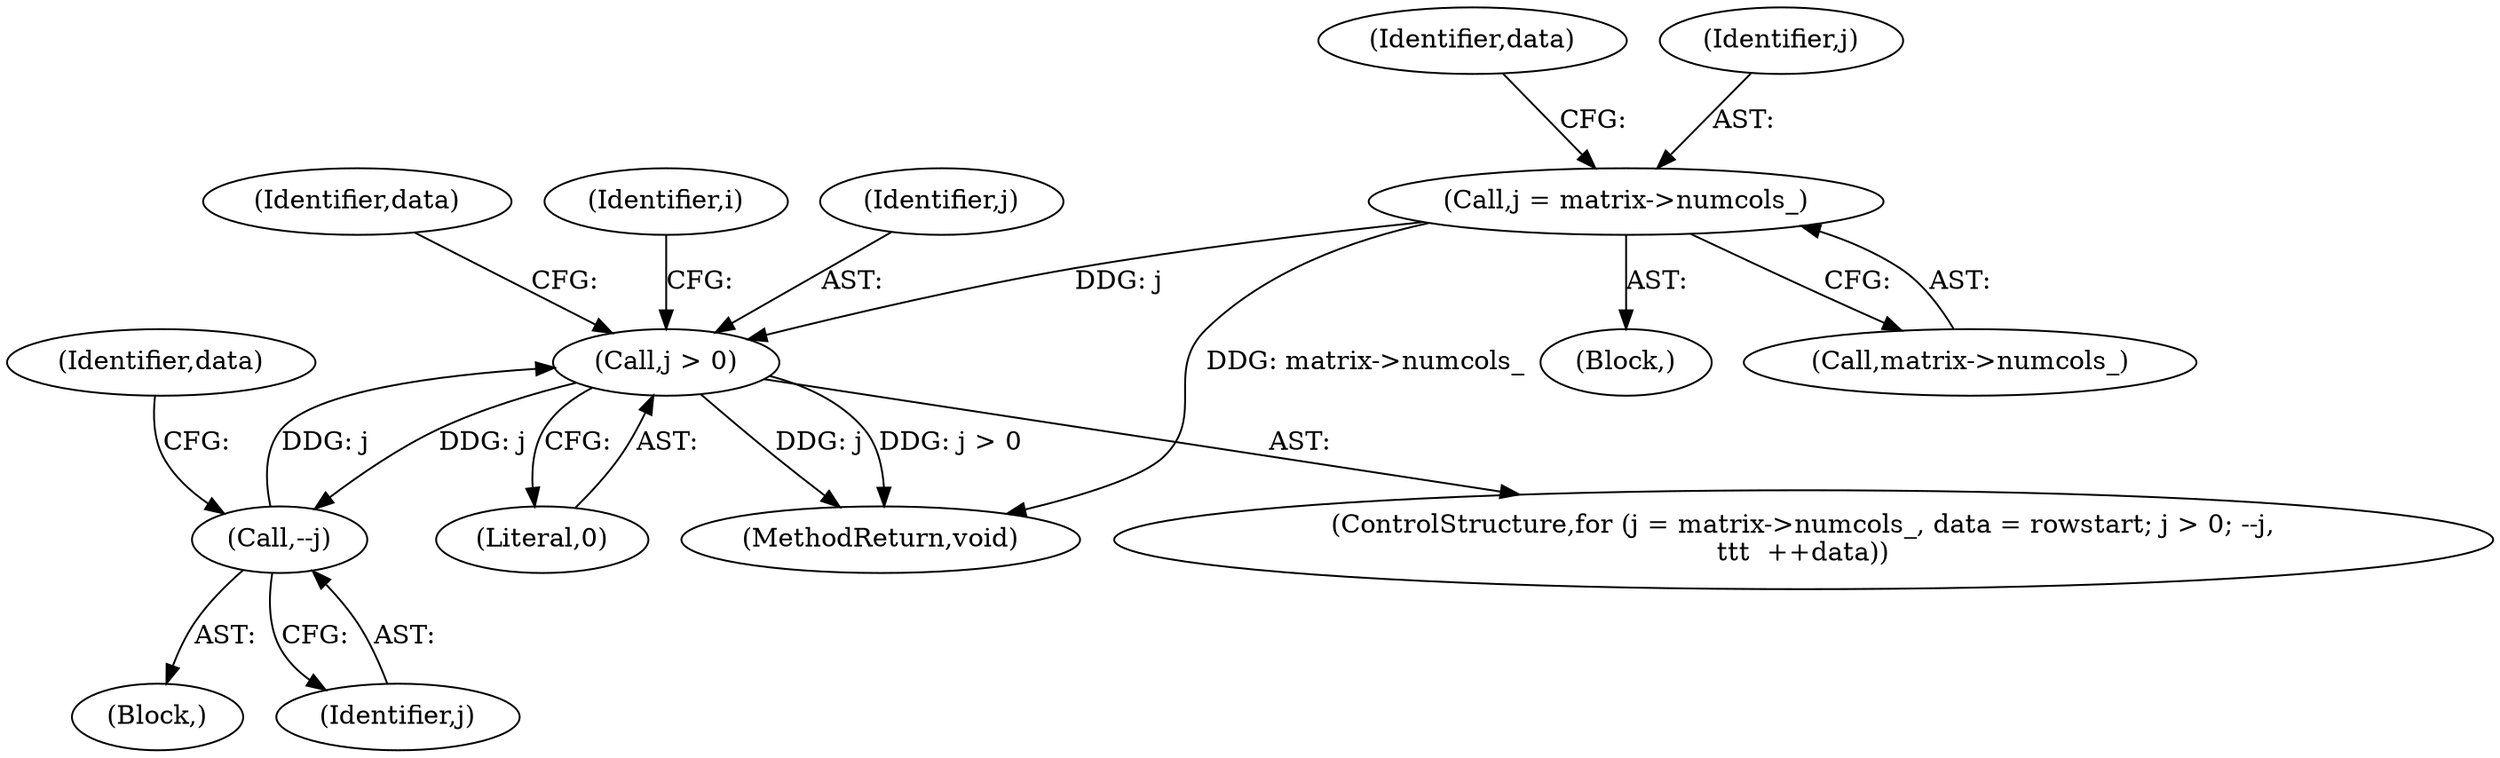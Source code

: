 digraph "0_jasper_d42b2388f7f8e0332c846675133acea151fc557a_24@pointer" {
"1000154" [label="(Call,j = matrix->numcols_)"];
"1000162" [label="(Call,j > 0)"];
"1000166" [label="(Call,--j)"];
"1000173" [label="(Identifier,data)"];
"1000175" [label="(MethodReturn,void)"];
"1000154" [label="(Call,j = matrix->numcols_)"];
"1000162" [label="(Call,j > 0)"];
"1000166" [label="(Call,--j)"];
"1000152" [label="(ControlStructure,for (j = matrix->numcols_, data = rowstart; j > 0; --j,\n\t\t\t  ++data))"];
"1000164" [label="(Literal,0)"];
"1000153" [label="(Block,)"];
"1000147" [label="(Identifier,i)"];
"1000156" [label="(Call,matrix->numcols_)"];
"1000160" [label="(Identifier,data)"];
"1000169" [label="(Identifier,data)"];
"1000163" [label="(Identifier,j)"];
"1000155" [label="(Identifier,j)"];
"1000165" [label="(Block,)"];
"1000167" [label="(Identifier,j)"];
"1000154" -> "1000153"  [label="AST: "];
"1000154" -> "1000156"  [label="CFG: "];
"1000155" -> "1000154"  [label="AST: "];
"1000156" -> "1000154"  [label="AST: "];
"1000160" -> "1000154"  [label="CFG: "];
"1000154" -> "1000175"  [label="DDG: matrix->numcols_"];
"1000154" -> "1000162"  [label="DDG: j"];
"1000162" -> "1000152"  [label="AST: "];
"1000162" -> "1000164"  [label="CFG: "];
"1000163" -> "1000162"  [label="AST: "];
"1000164" -> "1000162"  [label="AST: "];
"1000173" -> "1000162"  [label="CFG: "];
"1000147" -> "1000162"  [label="CFG: "];
"1000162" -> "1000175"  [label="DDG: j"];
"1000162" -> "1000175"  [label="DDG: j > 0"];
"1000166" -> "1000162"  [label="DDG: j"];
"1000162" -> "1000166"  [label="DDG: j"];
"1000166" -> "1000165"  [label="AST: "];
"1000166" -> "1000167"  [label="CFG: "];
"1000167" -> "1000166"  [label="AST: "];
"1000169" -> "1000166"  [label="CFG: "];
}
